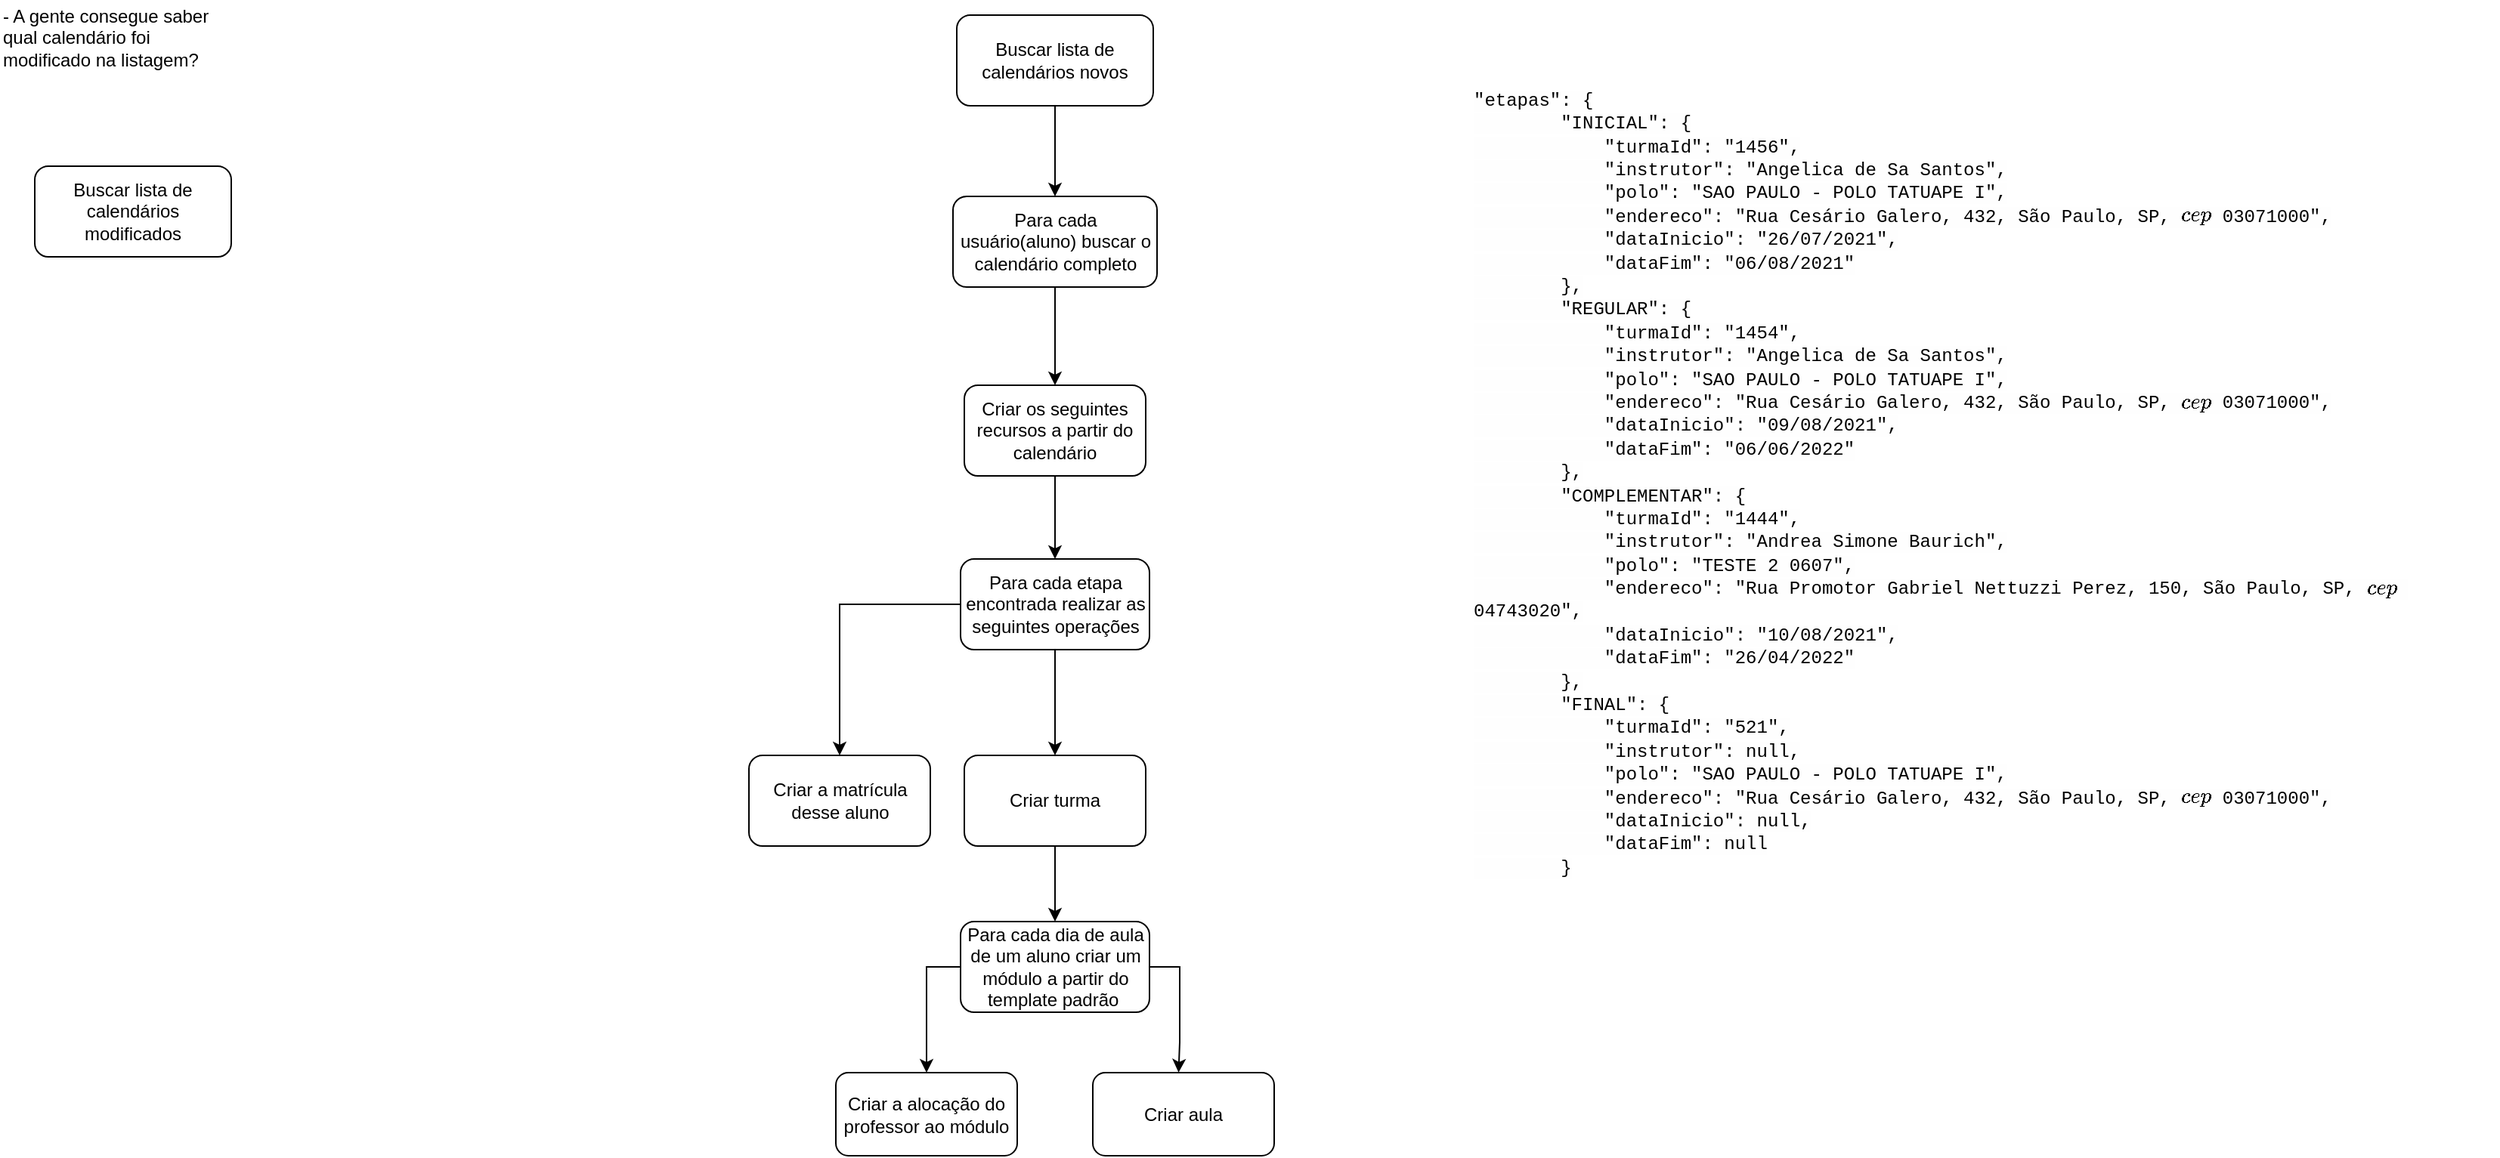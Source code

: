 <mxfile version="26.0.16">
  <diagram id="C5RBs43oDa-KdzZeNtuy" name="Page-1">
    <mxGraphModel dx="2577" dy="927" grid="1" gridSize="10" guides="1" tooltips="1" connect="1" arrows="1" fold="1" page="1" pageScale="1" pageWidth="827" pageHeight="1169" math="0" shadow="0">
      <root>
        <mxCell id="WIyWlLk6GJQsqaUBKTNV-0" />
        <mxCell id="WIyWlLk6GJQsqaUBKTNV-1" parent="WIyWlLk6GJQsqaUBKTNV-0" />
        <mxCell id="fZgnt0yr8DJA_-cti_pc-4" value="&lt;div style=&quot;&quot;&gt;&lt;span style=&quot;font-family: Monaco, Menlo, Consolas, &amp;quot;Courier New&amp;quot;, monospace; font-variant-ligatures: none; white-space-collapse: preserve; background-color: rgba(232, 232, 232, 0.04);&quot;&gt;&lt;font style=&quot;color: rgb(0, 0, 0);&quot;&gt;&quot;etapas&quot;: {&lt;br&gt;        &quot;INICIAL&quot;: {&lt;br&gt;            &quot;turmaId&quot;: &quot;1456&quot;,&lt;br&gt;            &quot;instrutor&quot;: &quot;Angelica de Sa Santos&quot;,&lt;br&gt;            &quot;polo&quot;: &quot;SAO PAULO - POLO TATUAPE I&quot;,&lt;br&gt;            &quot;endereco&quot;: &quot;Rua Cesário Galero, 432, São Paulo, SP, `cep` 03071000&quot;,&lt;br&gt;            &quot;dataInicio&quot;: &quot;26/07/2021&quot;,&lt;br&gt;            &quot;dataFim&quot;: &quot;06/08/2021&quot;&lt;br&gt;        },&lt;br&gt;        &quot;REGULAR&quot;: {&lt;br&gt;            &quot;turmaId&quot;: &quot;1454&quot;,&lt;br&gt;            &quot;instrutor&quot;: &quot;Angelica de Sa Santos&quot;,&lt;br&gt;            &quot;polo&quot;: &quot;SAO PAULO - POLO TATUAPE I&quot;,&lt;br&gt;            &quot;endereco&quot;: &quot;Rua Cesário Galero, 432, São Paulo, SP, `cep` 03071000&quot;,&lt;br&gt;            &quot;dataInicio&quot;: &quot;09/08/2021&quot;,&lt;br&gt;            &quot;dataFim&quot;: &quot;06/06/2022&quot;&lt;br&gt;        },&lt;br&gt;        &quot;COMPLEMENTAR&quot;: {&lt;br&gt;            &quot;turmaId&quot;: &quot;1444&quot;,&lt;br&gt;            &quot;instrutor&quot;: &quot;Andrea Simone Baurich&quot;,&lt;br&gt;            &quot;polo&quot;: &quot;TESTE 2 0607&quot;,&lt;br&gt;            &quot;endereco&quot;: &quot;Rua Promotor Gabriel Nettuzzi Perez, 150, São Paulo, SP, `cep` 04743020&quot;,&lt;br&gt;            &quot;dataInicio&quot;: &quot;10/08/2021&quot;,&lt;br&gt;            &quot;dataFim&quot;: &quot;26/04/2022&quot;&lt;br&gt;        },&lt;br&gt;        &quot;FINAL&quot;: {&lt;br&gt;            &quot;turmaId&quot;: &quot;521&quot;,&lt;br&gt;            &quot;instrutor&quot;: null,&lt;br&gt;            &quot;polo&quot;: &quot;SAO PAULO - POLO TATUAPE I&quot;,&lt;br&gt;            &quot;endereco&quot;: &quot;Rua Cesário Galero, 432, São Paulo, SP, `cep` 03071000&quot;,&lt;br&gt;            &quot;dataInicio&quot;: null,&lt;br&gt;            &quot;dataFim&quot;: null&lt;br&gt;        }&lt;/font&gt;&lt;/span&gt;&lt;/div&gt;" style="text;html=1;align=left;verticalAlign=middle;whiteSpace=wrap;rounded=0;" vertex="1" parent="WIyWlLk6GJQsqaUBKTNV-1">
          <mxGeometry x="500" y="150" width="680" height="460" as="geometry" />
        </mxCell>
        <mxCell id="fZgnt0yr8DJA_-cti_pc-8" value="Buscar lista de calendários modificados" style="rounded=1;whiteSpace=wrap;html=1;fontSize=12;glass=0;strokeWidth=1;shadow=0;" vertex="1" parent="WIyWlLk6GJQsqaUBKTNV-1">
          <mxGeometry x="-450" y="170" width="130" height="60" as="geometry" />
        </mxCell>
        <mxCell id="fZgnt0yr8DJA_-cti_pc-9" value="- A gente consegue saber qual calendário foi modificado na listagem?" style="text;html=1;align=left;verticalAlign=middle;whiteSpace=wrap;rounded=0;" vertex="1" parent="WIyWlLk6GJQsqaUBKTNV-1">
          <mxGeometry x="-473" y="60" width="153" height="50" as="geometry" />
        </mxCell>
        <mxCell id="fZgnt0yr8DJA_-cti_pc-24" value="" style="group" vertex="1" connectable="0" parent="WIyWlLk6GJQsqaUBKTNV-1">
          <mxGeometry x="22.5" y="70" width="347.5" height="755" as="geometry" />
        </mxCell>
        <mxCell id="fZgnt0yr8DJA_-cti_pc-10" value="" style="edgeStyle=orthogonalEdgeStyle;rounded=0;orthogonalLoop=1;jettySize=auto;html=1;fontSize=12;" edge="1" parent="fZgnt0yr8DJA_-cti_pc-24" source="WIyWlLk6GJQsqaUBKTNV-3" target="WIyWlLk6GJQsqaUBKTNV-7">
          <mxGeometry relative="1" as="geometry" />
        </mxCell>
        <mxCell id="WIyWlLk6GJQsqaUBKTNV-3" value="Buscar lista de calendários novos" style="rounded=1;whiteSpace=wrap;html=1;fontSize=12;glass=0;strokeWidth=1;shadow=0;" parent="fZgnt0yr8DJA_-cti_pc-24" vertex="1">
          <mxGeometry x="137.5" width="130" height="60" as="geometry" />
        </mxCell>
        <mxCell id="fZgnt0yr8DJA_-cti_pc-1" value="" style="edgeStyle=orthogonalEdgeStyle;rounded=0;orthogonalLoop=1;jettySize=auto;html=1;fontSize=12;" edge="1" parent="fZgnt0yr8DJA_-cti_pc-24" source="WIyWlLk6GJQsqaUBKTNV-7" target="fZgnt0yr8DJA_-cti_pc-0">
          <mxGeometry relative="1" as="geometry" />
        </mxCell>
        <mxCell id="WIyWlLk6GJQsqaUBKTNV-7" value="Para cada usuário(aluno) buscar o calendário completo" style="rounded=1;whiteSpace=wrap;html=1;fontSize=12;glass=0;strokeWidth=1;shadow=0;" parent="fZgnt0yr8DJA_-cti_pc-24" vertex="1">
          <mxGeometry x="135" y="120" width="135" height="60" as="geometry" />
        </mxCell>
        <mxCell id="fZgnt0yr8DJA_-cti_pc-3" value="" style="edgeStyle=orthogonalEdgeStyle;rounded=0;orthogonalLoop=1;jettySize=auto;html=1;fontSize=12;" edge="1" parent="fZgnt0yr8DJA_-cti_pc-24" source="fZgnt0yr8DJA_-cti_pc-0" target="fZgnt0yr8DJA_-cti_pc-2">
          <mxGeometry relative="1" as="geometry" />
        </mxCell>
        <mxCell id="fZgnt0yr8DJA_-cti_pc-0" value="Criar os seguintes recursos a partir do calendário" style="whiteSpace=wrap;html=1;rounded=1;glass=0;strokeWidth=1;shadow=0;fontSize=12;labelBackgroundColor=none;" vertex="1" parent="fZgnt0yr8DJA_-cti_pc-24">
          <mxGeometry x="142.5" y="245" width="120" height="60" as="geometry" />
        </mxCell>
        <mxCell id="fZgnt0yr8DJA_-cti_pc-15" value="" style="edgeStyle=orthogonalEdgeStyle;rounded=0;orthogonalLoop=1;jettySize=auto;html=1;fontSize=12;" edge="1" parent="fZgnt0yr8DJA_-cti_pc-24" source="fZgnt0yr8DJA_-cti_pc-2" target="fZgnt0yr8DJA_-cti_pc-14">
          <mxGeometry relative="1" as="geometry" />
        </mxCell>
        <mxCell id="fZgnt0yr8DJA_-cti_pc-16" style="edgeStyle=orthogonalEdgeStyle;rounded=0;orthogonalLoop=1;jettySize=auto;html=1;entryX=0.5;entryY=0;entryDx=0;entryDy=0;fontSize=12;" edge="1" parent="fZgnt0yr8DJA_-cti_pc-24" source="fZgnt0yr8DJA_-cti_pc-2" target="fZgnt0yr8DJA_-cti_pc-6">
          <mxGeometry relative="1" as="geometry" />
        </mxCell>
        <mxCell id="fZgnt0yr8DJA_-cti_pc-2" value="Para cada etapa encontrada realizar as seguintes operações" style="rounded=1;whiteSpace=wrap;html=1;glass=0;strokeWidth=1;shadow=0;fontSize=12;" vertex="1" parent="fZgnt0yr8DJA_-cti_pc-24">
          <mxGeometry x="140" y="360" width="125" height="60" as="geometry" />
        </mxCell>
        <mxCell id="fZgnt0yr8DJA_-cti_pc-19" value="" style="edgeStyle=orthogonalEdgeStyle;rounded=0;orthogonalLoop=1;jettySize=auto;html=1;exitX=1;exitY=0.5;exitDx=0;exitDy=0;entryX=0.473;entryY=-0.002;entryDx=0;entryDy=0;entryPerimeter=0;" edge="1" parent="fZgnt0yr8DJA_-cti_pc-24" source="fZgnt0yr8DJA_-cti_pc-5" target="fZgnt0yr8DJA_-cti_pc-18">
          <mxGeometry relative="1" as="geometry" />
        </mxCell>
        <mxCell id="fZgnt0yr8DJA_-cti_pc-5" value="Para cada dia de aula de um aluno criar um módulo a partir do template padrão&amp;nbsp;" style="rounded=1;whiteSpace=wrap;html=1;glass=0;strokeWidth=1;shadow=0;fontSize=12;" vertex="1" parent="fZgnt0yr8DJA_-cti_pc-24">
          <mxGeometry x="140" y="600" width="125" height="60" as="geometry" />
        </mxCell>
        <mxCell id="fZgnt0yr8DJA_-cti_pc-6" value="Criar a matrícula desse aluno" style="whiteSpace=wrap;html=1;rounded=1;glass=0;strokeWidth=1;shadow=0;fontSize=12;" vertex="1" parent="fZgnt0yr8DJA_-cti_pc-24">
          <mxGeometry y="490" width="120" height="60" as="geometry" />
        </mxCell>
        <mxCell id="fZgnt0yr8DJA_-cti_pc-11" value="Criar a alocação do professor ao módulo" style="whiteSpace=wrap;html=1;rounded=1;glass=0;strokeWidth=1;shadow=0;fontSize=12;" vertex="1" parent="fZgnt0yr8DJA_-cti_pc-24">
          <mxGeometry x="57.5" y="700" width="120" height="55" as="geometry" />
        </mxCell>
        <mxCell id="fZgnt0yr8DJA_-cti_pc-23" value="" style="edgeStyle=orthogonalEdgeStyle;rounded=0;orthogonalLoop=1;jettySize=auto;html=1;" edge="1" parent="fZgnt0yr8DJA_-cti_pc-24" source="fZgnt0yr8DJA_-cti_pc-14" target="fZgnt0yr8DJA_-cti_pc-5">
          <mxGeometry relative="1" as="geometry" />
        </mxCell>
        <mxCell id="fZgnt0yr8DJA_-cti_pc-14" value="Criar turma" style="whiteSpace=wrap;html=1;rounded=1;glass=0;strokeWidth=1;shadow=0;fontSize=12;" vertex="1" parent="fZgnt0yr8DJA_-cti_pc-24">
          <mxGeometry x="142.5" y="490" width="120" height="60" as="geometry" />
        </mxCell>
        <mxCell id="fZgnt0yr8DJA_-cti_pc-17" style="edgeStyle=orthogonalEdgeStyle;rounded=0;orthogonalLoop=1;jettySize=auto;html=1;entryX=0.5;entryY=0;entryDx=0;entryDy=0;fontSize=12;exitX=0;exitY=0.5;exitDx=0;exitDy=0;" edge="1" parent="fZgnt0yr8DJA_-cti_pc-24" source="fZgnt0yr8DJA_-cti_pc-5" target="fZgnt0yr8DJA_-cti_pc-11">
          <mxGeometry relative="1" as="geometry" />
        </mxCell>
        <mxCell id="fZgnt0yr8DJA_-cti_pc-18" value="Criar aula" style="whiteSpace=wrap;html=1;rounded=1;glass=0;strokeWidth=1;shadow=0;" vertex="1" parent="fZgnt0yr8DJA_-cti_pc-24">
          <mxGeometry x="227.5" y="700" width="120" height="55" as="geometry" />
        </mxCell>
      </root>
    </mxGraphModel>
  </diagram>
</mxfile>
